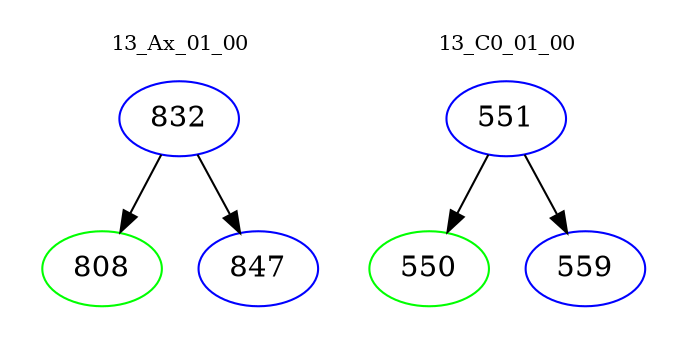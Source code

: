digraph{
subgraph cluster_0 {
color = white
label = "13_Ax_01_00";
fontsize=10;
T0_832 [label="832", color="blue"]
T0_832 -> T0_808 [color="black"]
T0_808 [label="808", color="green"]
T0_832 -> T0_847 [color="black"]
T0_847 [label="847", color="blue"]
}
subgraph cluster_1 {
color = white
label = "13_C0_01_00";
fontsize=10;
T1_551 [label="551", color="blue"]
T1_551 -> T1_550 [color="black"]
T1_550 [label="550", color="green"]
T1_551 -> T1_559 [color="black"]
T1_559 [label="559", color="blue"]
}
}
